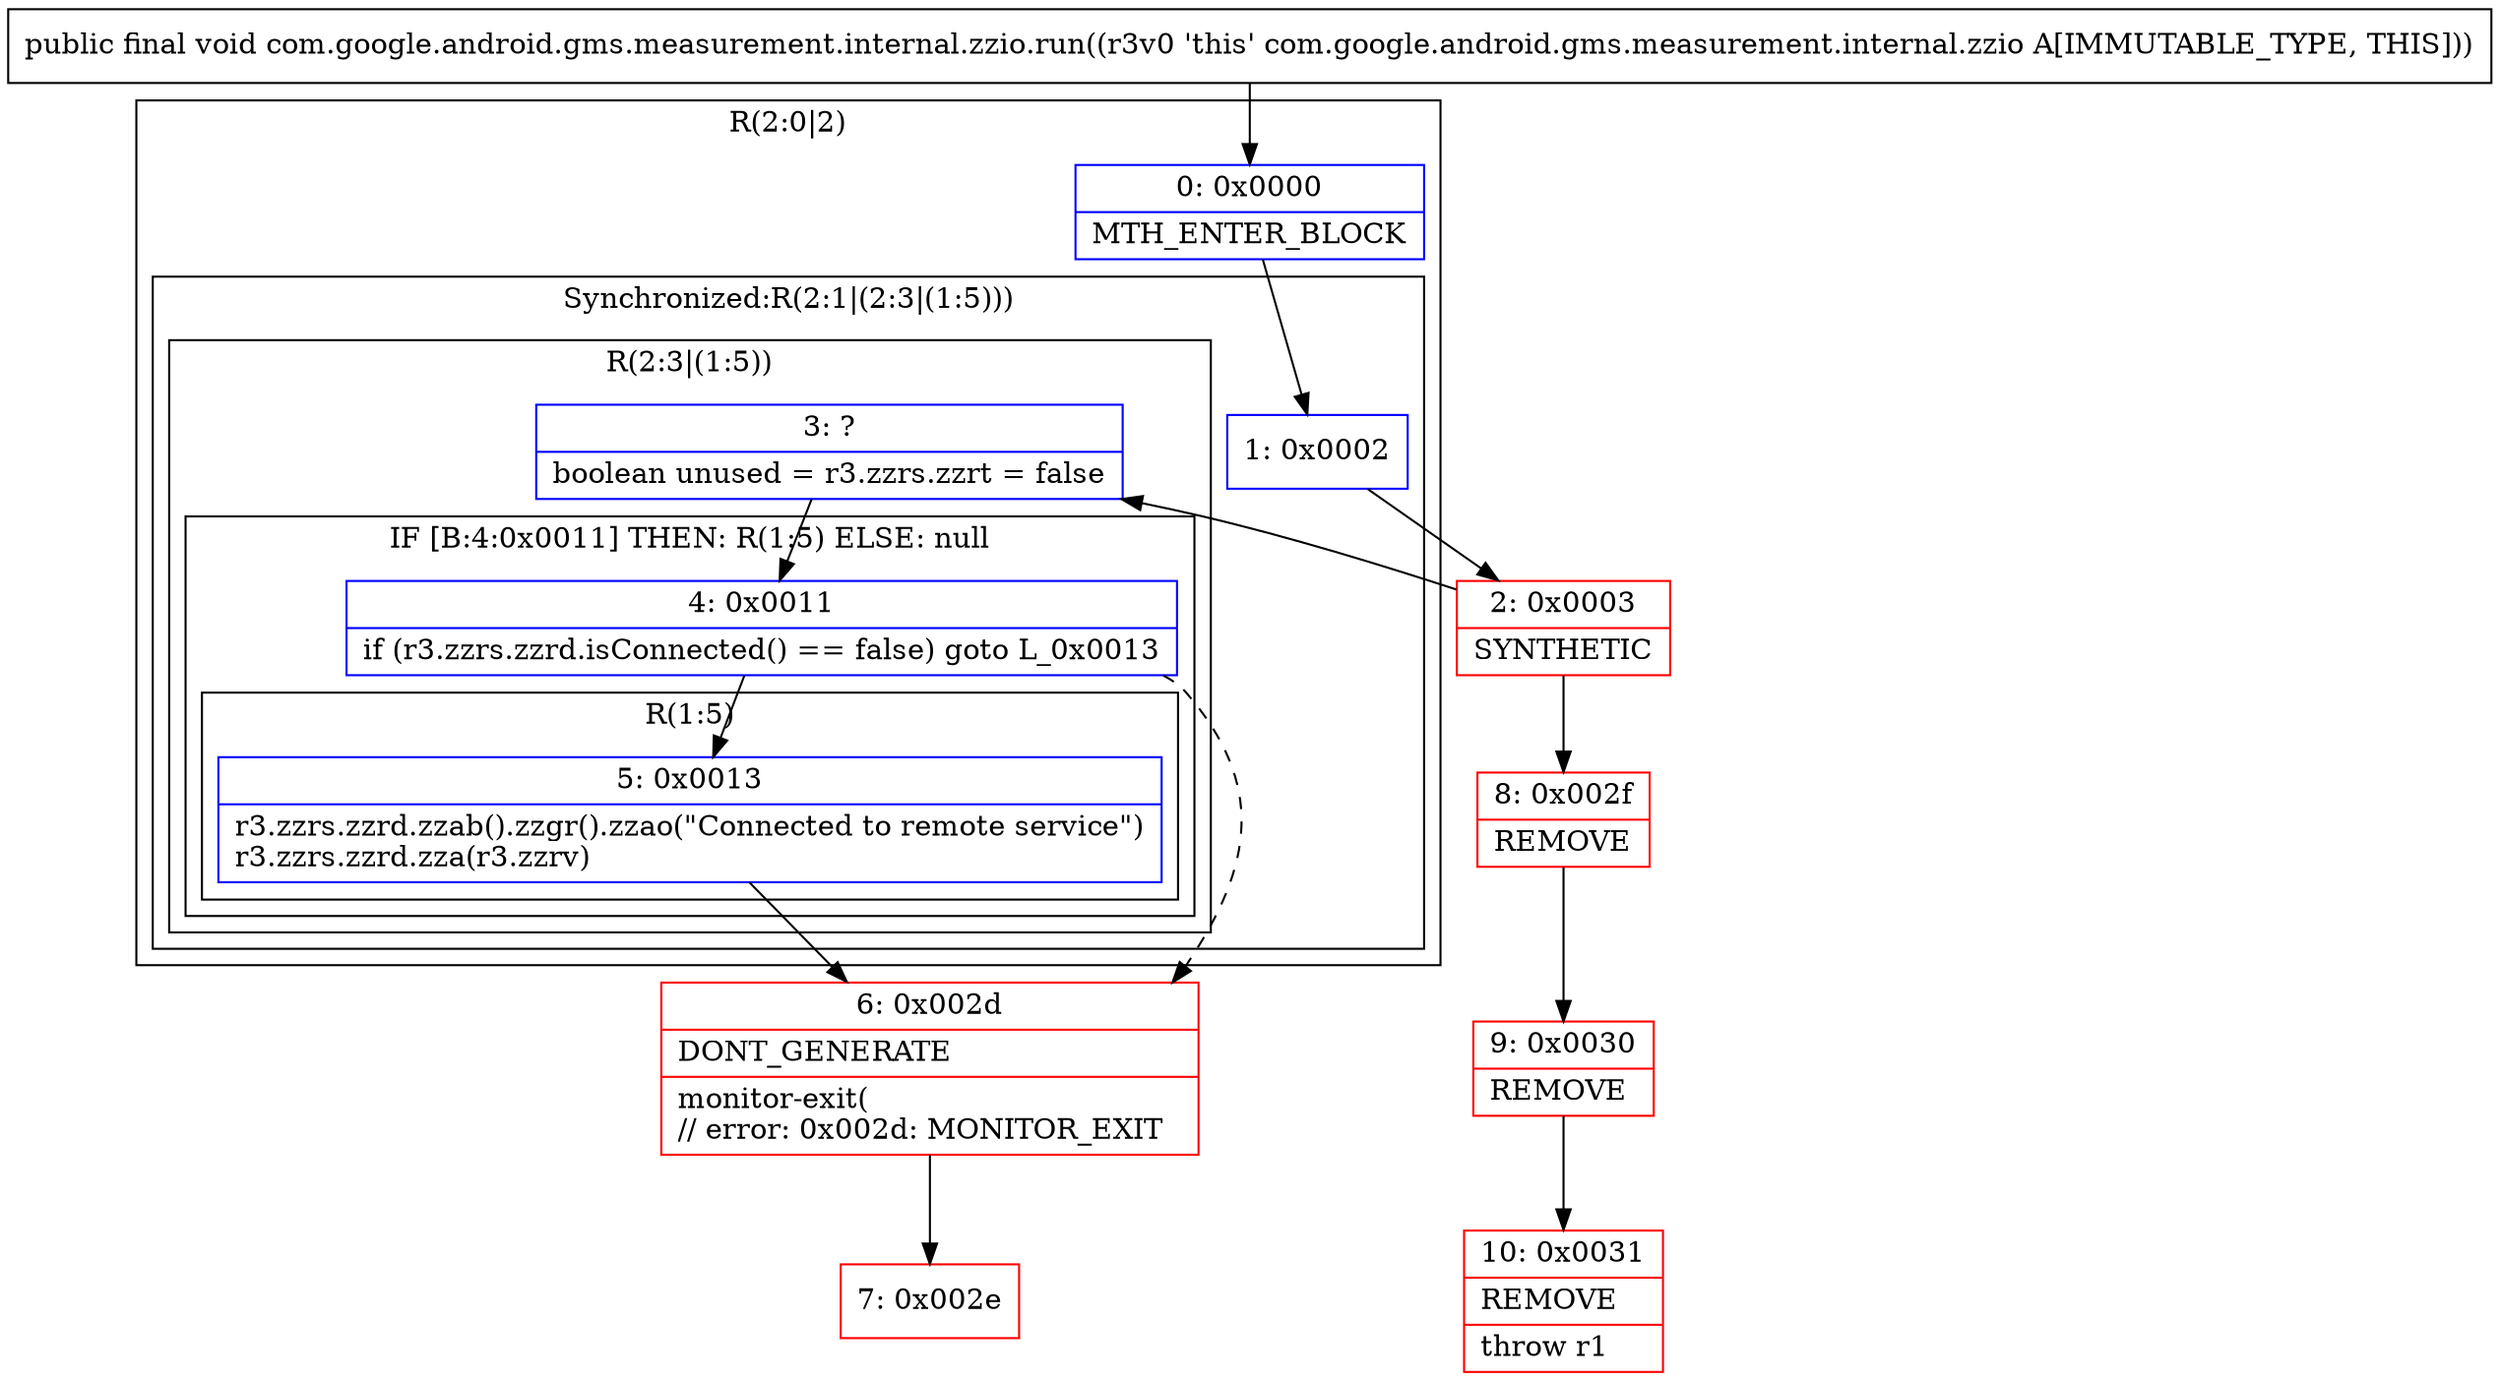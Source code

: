 digraph "CFG forcom.google.android.gms.measurement.internal.zzio.run()V" {
subgraph cluster_Region_456047319 {
label = "R(2:0|2)";
node [shape=record,color=blue];
Node_0 [shape=record,label="{0\:\ 0x0000|MTH_ENTER_BLOCK\l}"];
subgraph cluster_SynchronizedRegion_229824739 {
label = "Synchronized:R(2:1|(2:3|(1:5)))";
node [shape=record,color=blue];
Node_1 [shape=record,label="{1\:\ 0x0002}"];
subgraph cluster_Region_1680027310 {
label = "R(2:3|(1:5))";
node [shape=record,color=blue];
Node_3 [shape=record,label="{3\:\ ?|boolean unused = r3.zzrs.zzrt = false\l}"];
subgraph cluster_IfRegion_256094809 {
label = "IF [B:4:0x0011] THEN: R(1:5) ELSE: null";
node [shape=record,color=blue];
Node_4 [shape=record,label="{4\:\ 0x0011|if (r3.zzrs.zzrd.isConnected() == false) goto L_0x0013\l}"];
subgraph cluster_Region_1641367908 {
label = "R(1:5)";
node [shape=record,color=blue];
Node_5 [shape=record,label="{5\:\ 0x0013|r3.zzrs.zzrd.zzab().zzgr().zzao(\"Connected to remote service\")\lr3.zzrs.zzrd.zza(r3.zzrv)\l}"];
}
}
}
}
}
Node_2 [shape=record,color=red,label="{2\:\ 0x0003|SYNTHETIC\l}"];
Node_6 [shape=record,color=red,label="{6\:\ 0x002d|DONT_GENERATE\l|monitor\-exit(\l\/\/ error: 0x002d: MONITOR_EXIT  \l}"];
Node_7 [shape=record,color=red,label="{7\:\ 0x002e}"];
Node_8 [shape=record,color=red,label="{8\:\ 0x002f|REMOVE\l}"];
Node_9 [shape=record,color=red,label="{9\:\ 0x0030|REMOVE\l}"];
Node_10 [shape=record,color=red,label="{10\:\ 0x0031|REMOVE\l|throw r1\l}"];
MethodNode[shape=record,label="{public final void com.google.android.gms.measurement.internal.zzio.run((r3v0 'this' com.google.android.gms.measurement.internal.zzio A[IMMUTABLE_TYPE, THIS])) }"];
MethodNode -> Node_0;
Node_0 -> Node_1;
Node_1 -> Node_2;
Node_3 -> Node_4;
Node_4 -> Node_5;
Node_4 -> Node_6[style=dashed];
Node_5 -> Node_6;
Node_2 -> Node_3;
Node_2 -> Node_8;
Node_6 -> Node_7;
Node_8 -> Node_9;
Node_9 -> Node_10;
}

